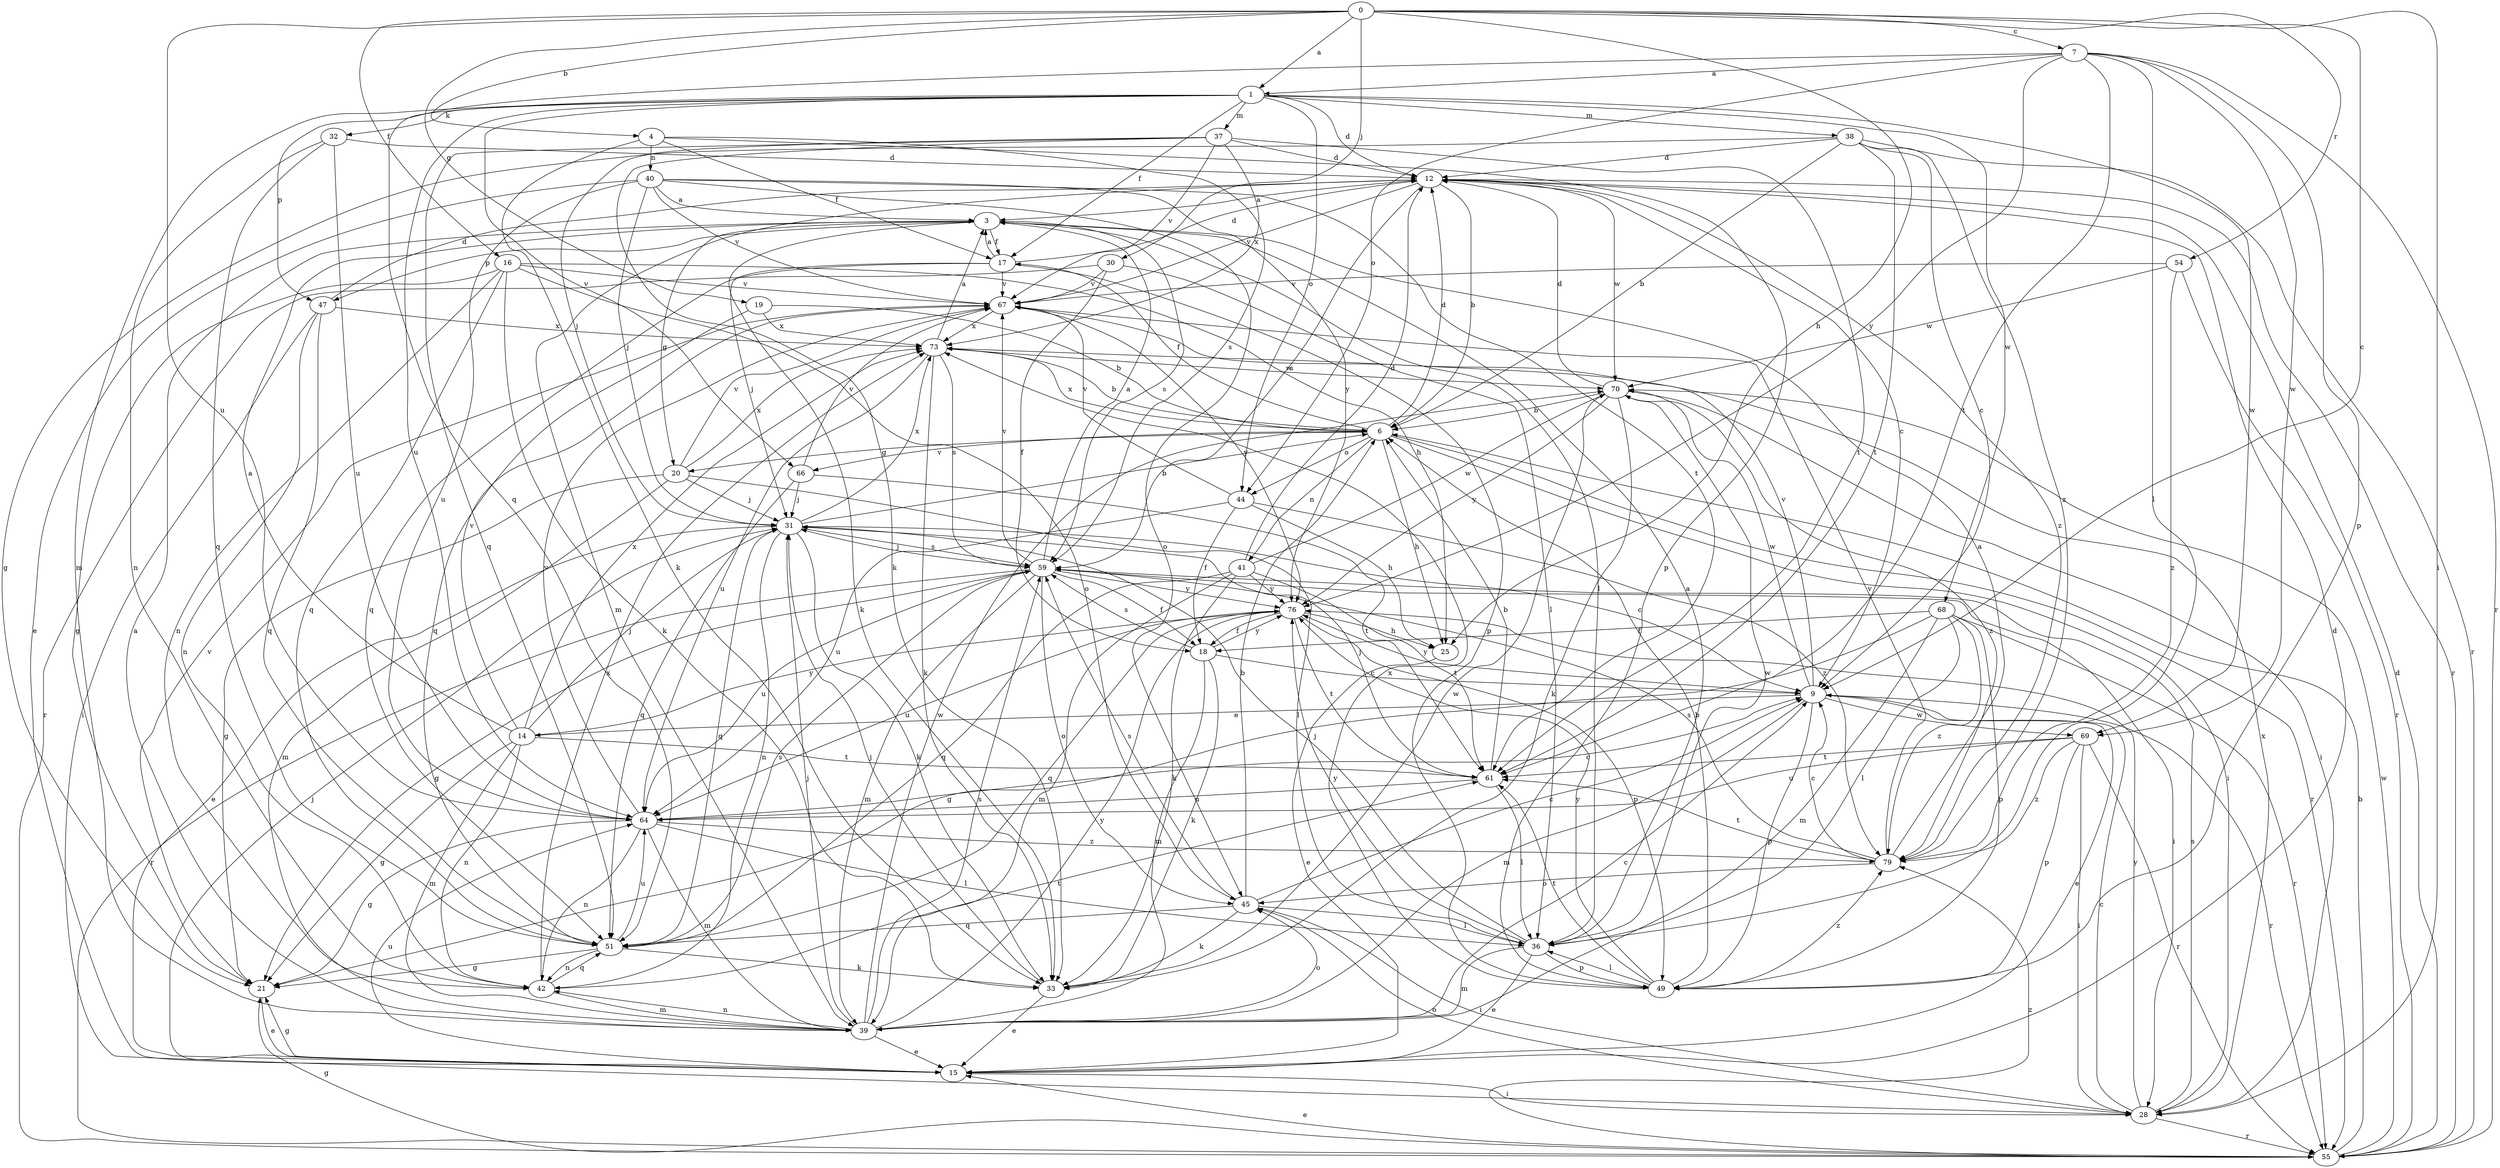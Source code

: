 strict digraph  {
0;
1;
3;
4;
6;
7;
9;
12;
14;
15;
16;
17;
18;
19;
20;
21;
25;
28;
30;
31;
32;
33;
36;
37;
38;
39;
40;
41;
42;
44;
45;
47;
49;
51;
54;
55;
59;
61;
64;
66;
67;
68;
69;
70;
73;
76;
79;
0 -> 1  [label=a];
0 -> 4  [label=b];
0 -> 7  [label=c];
0 -> 9  [label=c];
0 -> 16  [label=f];
0 -> 19  [label=g];
0 -> 25  [label=h];
0 -> 28  [label=i];
0 -> 30  [label=j];
0 -> 54  [label=r];
0 -> 64  [label=u];
1 -> 12  [label=d];
1 -> 17  [label=f];
1 -> 32  [label=k];
1 -> 37  [label=m];
1 -> 38  [label=m];
1 -> 39  [label=m];
1 -> 44  [label=o];
1 -> 47  [label=p];
1 -> 64  [label=u];
1 -> 66  [label=v];
1 -> 68  [label=w];
1 -> 69  [label=w];
3 -> 17  [label=f];
3 -> 20  [label=g];
3 -> 33  [label=k];
3 -> 36  [label=l];
3 -> 47  [label=p];
3 -> 59  [label=s];
4 -> 17  [label=f];
4 -> 33  [label=k];
4 -> 40  [label=n];
4 -> 49  [label=p];
4 -> 59  [label=s];
6 -> 12  [label=d];
6 -> 17  [label=f];
6 -> 20  [label=g];
6 -> 25  [label=h];
6 -> 28  [label=i];
6 -> 41  [label=n];
6 -> 44  [label=o];
6 -> 55  [label=r];
6 -> 66  [label=v];
6 -> 73  [label=x];
7 -> 1  [label=a];
7 -> 36  [label=l];
7 -> 44  [label=o];
7 -> 49  [label=p];
7 -> 51  [label=q];
7 -> 55  [label=r];
7 -> 61  [label=t];
7 -> 69  [label=w];
7 -> 76  [label=y];
9 -> 14  [label=e];
9 -> 15  [label=e];
9 -> 39  [label=m];
9 -> 49  [label=p];
9 -> 55  [label=r];
9 -> 67  [label=v];
9 -> 69  [label=w];
9 -> 70  [label=w];
9 -> 76  [label=y];
12 -> 3  [label=a];
12 -> 6  [label=b];
12 -> 9  [label=c];
12 -> 39  [label=m];
12 -> 55  [label=r];
12 -> 59  [label=s];
12 -> 67  [label=v];
12 -> 70  [label=w];
12 -> 79  [label=z];
14 -> 3  [label=a];
14 -> 21  [label=g];
14 -> 31  [label=j];
14 -> 39  [label=m];
14 -> 42  [label=n];
14 -> 61  [label=t];
14 -> 67  [label=v];
14 -> 73  [label=x];
14 -> 76  [label=y];
15 -> 12  [label=d];
15 -> 21  [label=g];
15 -> 28  [label=i];
15 -> 31  [label=j];
15 -> 64  [label=u];
16 -> 21  [label=g];
16 -> 25  [label=h];
16 -> 33  [label=k];
16 -> 42  [label=n];
16 -> 45  [label=o];
16 -> 51  [label=q];
16 -> 67  [label=v];
17 -> 3  [label=a];
17 -> 12  [label=d];
17 -> 31  [label=j];
17 -> 49  [label=p];
17 -> 51  [label=q];
17 -> 67  [label=v];
18 -> 9  [label=c];
18 -> 33  [label=k];
18 -> 39  [label=m];
18 -> 59  [label=s];
18 -> 76  [label=y];
19 -> 6  [label=b];
19 -> 51  [label=q];
19 -> 73  [label=x];
20 -> 21  [label=g];
20 -> 31  [label=j];
20 -> 36  [label=l];
20 -> 39  [label=m];
20 -> 67  [label=v];
20 -> 73  [label=x];
21 -> 15  [label=e];
21 -> 67  [label=v];
25 -> 15  [label=e];
28 -> 9  [label=c];
28 -> 45  [label=o];
28 -> 55  [label=r];
28 -> 59  [label=s];
28 -> 73  [label=x];
28 -> 76  [label=y];
30 -> 18  [label=f];
30 -> 36  [label=l];
30 -> 55  [label=r];
30 -> 67  [label=v];
31 -> 6  [label=b];
31 -> 9  [label=c];
31 -> 15  [label=e];
31 -> 33  [label=k];
31 -> 42  [label=n];
31 -> 51  [label=q];
31 -> 59  [label=s];
31 -> 73  [label=x];
32 -> 12  [label=d];
32 -> 42  [label=n];
32 -> 51  [label=q];
32 -> 64  [label=u];
33 -> 15  [label=e];
33 -> 31  [label=j];
33 -> 70  [label=w];
36 -> 3  [label=a];
36 -> 15  [label=e];
36 -> 31  [label=j];
36 -> 39  [label=m];
36 -> 49  [label=p];
36 -> 70  [label=w];
36 -> 76  [label=y];
37 -> 12  [label=d];
37 -> 31  [label=j];
37 -> 33  [label=k];
37 -> 51  [label=q];
37 -> 61  [label=t];
37 -> 67  [label=v];
37 -> 73  [label=x];
38 -> 6  [label=b];
38 -> 9  [label=c];
38 -> 12  [label=d];
38 -> 21  [label=g];
38 -> 55  [label=r];
38 -> 61  [label=t];
38 -> 79  [label=z];
39 -> 3  [label=a];
39 -> 9  [label=c];
39 -> 15  [label=e];
39 -> 31  [label=j];
39 -> 42  [label=n];
39 -> 45  [label=o];
39 -> 59  [label=s];
39 -> 70  [label=w];
39 -> 76  [label=y];
40 -> 3  [label=a];
40 -> 15  [label=e];
40 -> 31  [label=j];
40 -> 45  [label=o];
40 -> 61  [label=t];
40 -> 64  [label=u];
40 -> 67  [label=v];
40 -> 76  [label=y];
41 -> 12  [label=d];
41 -> 33  [label=k];
41 -> 39  [label=m];
41 -> 51  [label=q];
41 -> 61  [label=t];
41 -> 70  [label=w];
41 -> 76  [label=y];
42 -> 39  [label=m];
42 -> 51  [label=q];
42 -> 61  [label=t];
42 -> 73  [label=x];
44 -> 18  [label=f];
44 -> 25  [label=h];
44 -> 64  [label=u];
44 -> 67  [label=v];
44 -> 79  [label=z];
45 -> 6  [label=b];
45 -> 9  [label=c];
45 -> 28  [label=i];
45 -> 33  [label=k];
45 -> 36  [label=l];
45 -> 51  [label=q];
45 -> 59  [label=s];
47 -> 12  [label=d];
47 -> 28  [label=i];
47 -> 42  [label=n];
47 -> 51  [label=q];
47 -> 73  [label=x];
49 -> 6  [label=b];
49 -> 36  [label=l];
49 -> 61  [label=t];
49 -> 73  [label=x];
49 -> 76  [label=y];
49 -> 79  [label=z];
51 -> 21  [label=g];
51 -> 33  [label=k];
51 -> 42  [label=n];
51 -> 59  [label=s];
51 -> 64  [label=u];
54 -> 55  [label=r];
54 -> 67  [label=v];
54 -> 70  [label=w];
54 -> 79  [label=z];
55 -> 6  [label=b];
55 -> 12  [label=d];
55 -> 15  [label=e];
55 -> 21  [label=g];
55 -> 70  [label=w];
55 -> 79  [label=z];
59 -> 3  [label=a];
59 -> 18  [label=f];
59 -> 21  [label=g];
59 -> 28  [label=i];
59 -> 31  [label=j];
59 -> 39  [label=m];
59 -> 45  [label=o];
59 -> 55  [label=r];
59 -> 64  [label=u];
59 -> 67  [label=v];
59 -> 76  [label=y];
61 -> 6  [label=b];
61 -> 31  [label=j];
61 -> 36  [label=l];
61 -> 64  [label=u];
64 -> 9  [label=c];
64 -> 21  [label=g];
64 -> 36  [label=l];
64 -> 39  [label=m];
64 -> 42  [label=n];
64 -> 67  [label=v];
64 -> 79  [label=z];
66 -> 31  [label=j];
66 -> 51  [label=q];
66 -> 61  [label=t];
66 -> 67  [label=v];
67 -> 73  [label=x];
67 -> 76  [label=y];
68 -> 18  [label=f];
68 -> 21  [label=g];
68 -> 36  [label=l];
68 -> 39  [label=m];
68 -> 49  [label=p];
68 -> 55  [label=r];
68 -> 79  [label=z];
69 -> 28  [label=i];
69 -> 49  [label=p];
69 -> 55  [label=r];
69 -> 61  [label=t];
69 -> 64  [label=u];
69 -> 79  [label=z];
70 -> 6  [label=b];
70 -> 12  [label=d];
70 -> 28  [label=i];
70 -> 33  [label=k];
70 -> 76  [label=y];
70 -> 79  [label=z];
73 -> 3  [label=a];
73 -> 6  [label=b];
73 -> 33  [label=k];
73 -> 59  [label=s];
73 -> 64  [label=u];
73 -> 70  [label=w];
76 -> 18  [label=f];
76 -> 25  [label=h];
76 -> 49  [label=p];
76 -> 51  [label=q];
76 -> 61  [label=t];
76 -> 64  [label=u];
79 -> 3  [label=a];
79 -> 9  [label=c];
79 -> 45  [label=o];
79 -> 59  [label=s];
79 -> 61  [label=t];
79 -> 67  [label=v];
}
